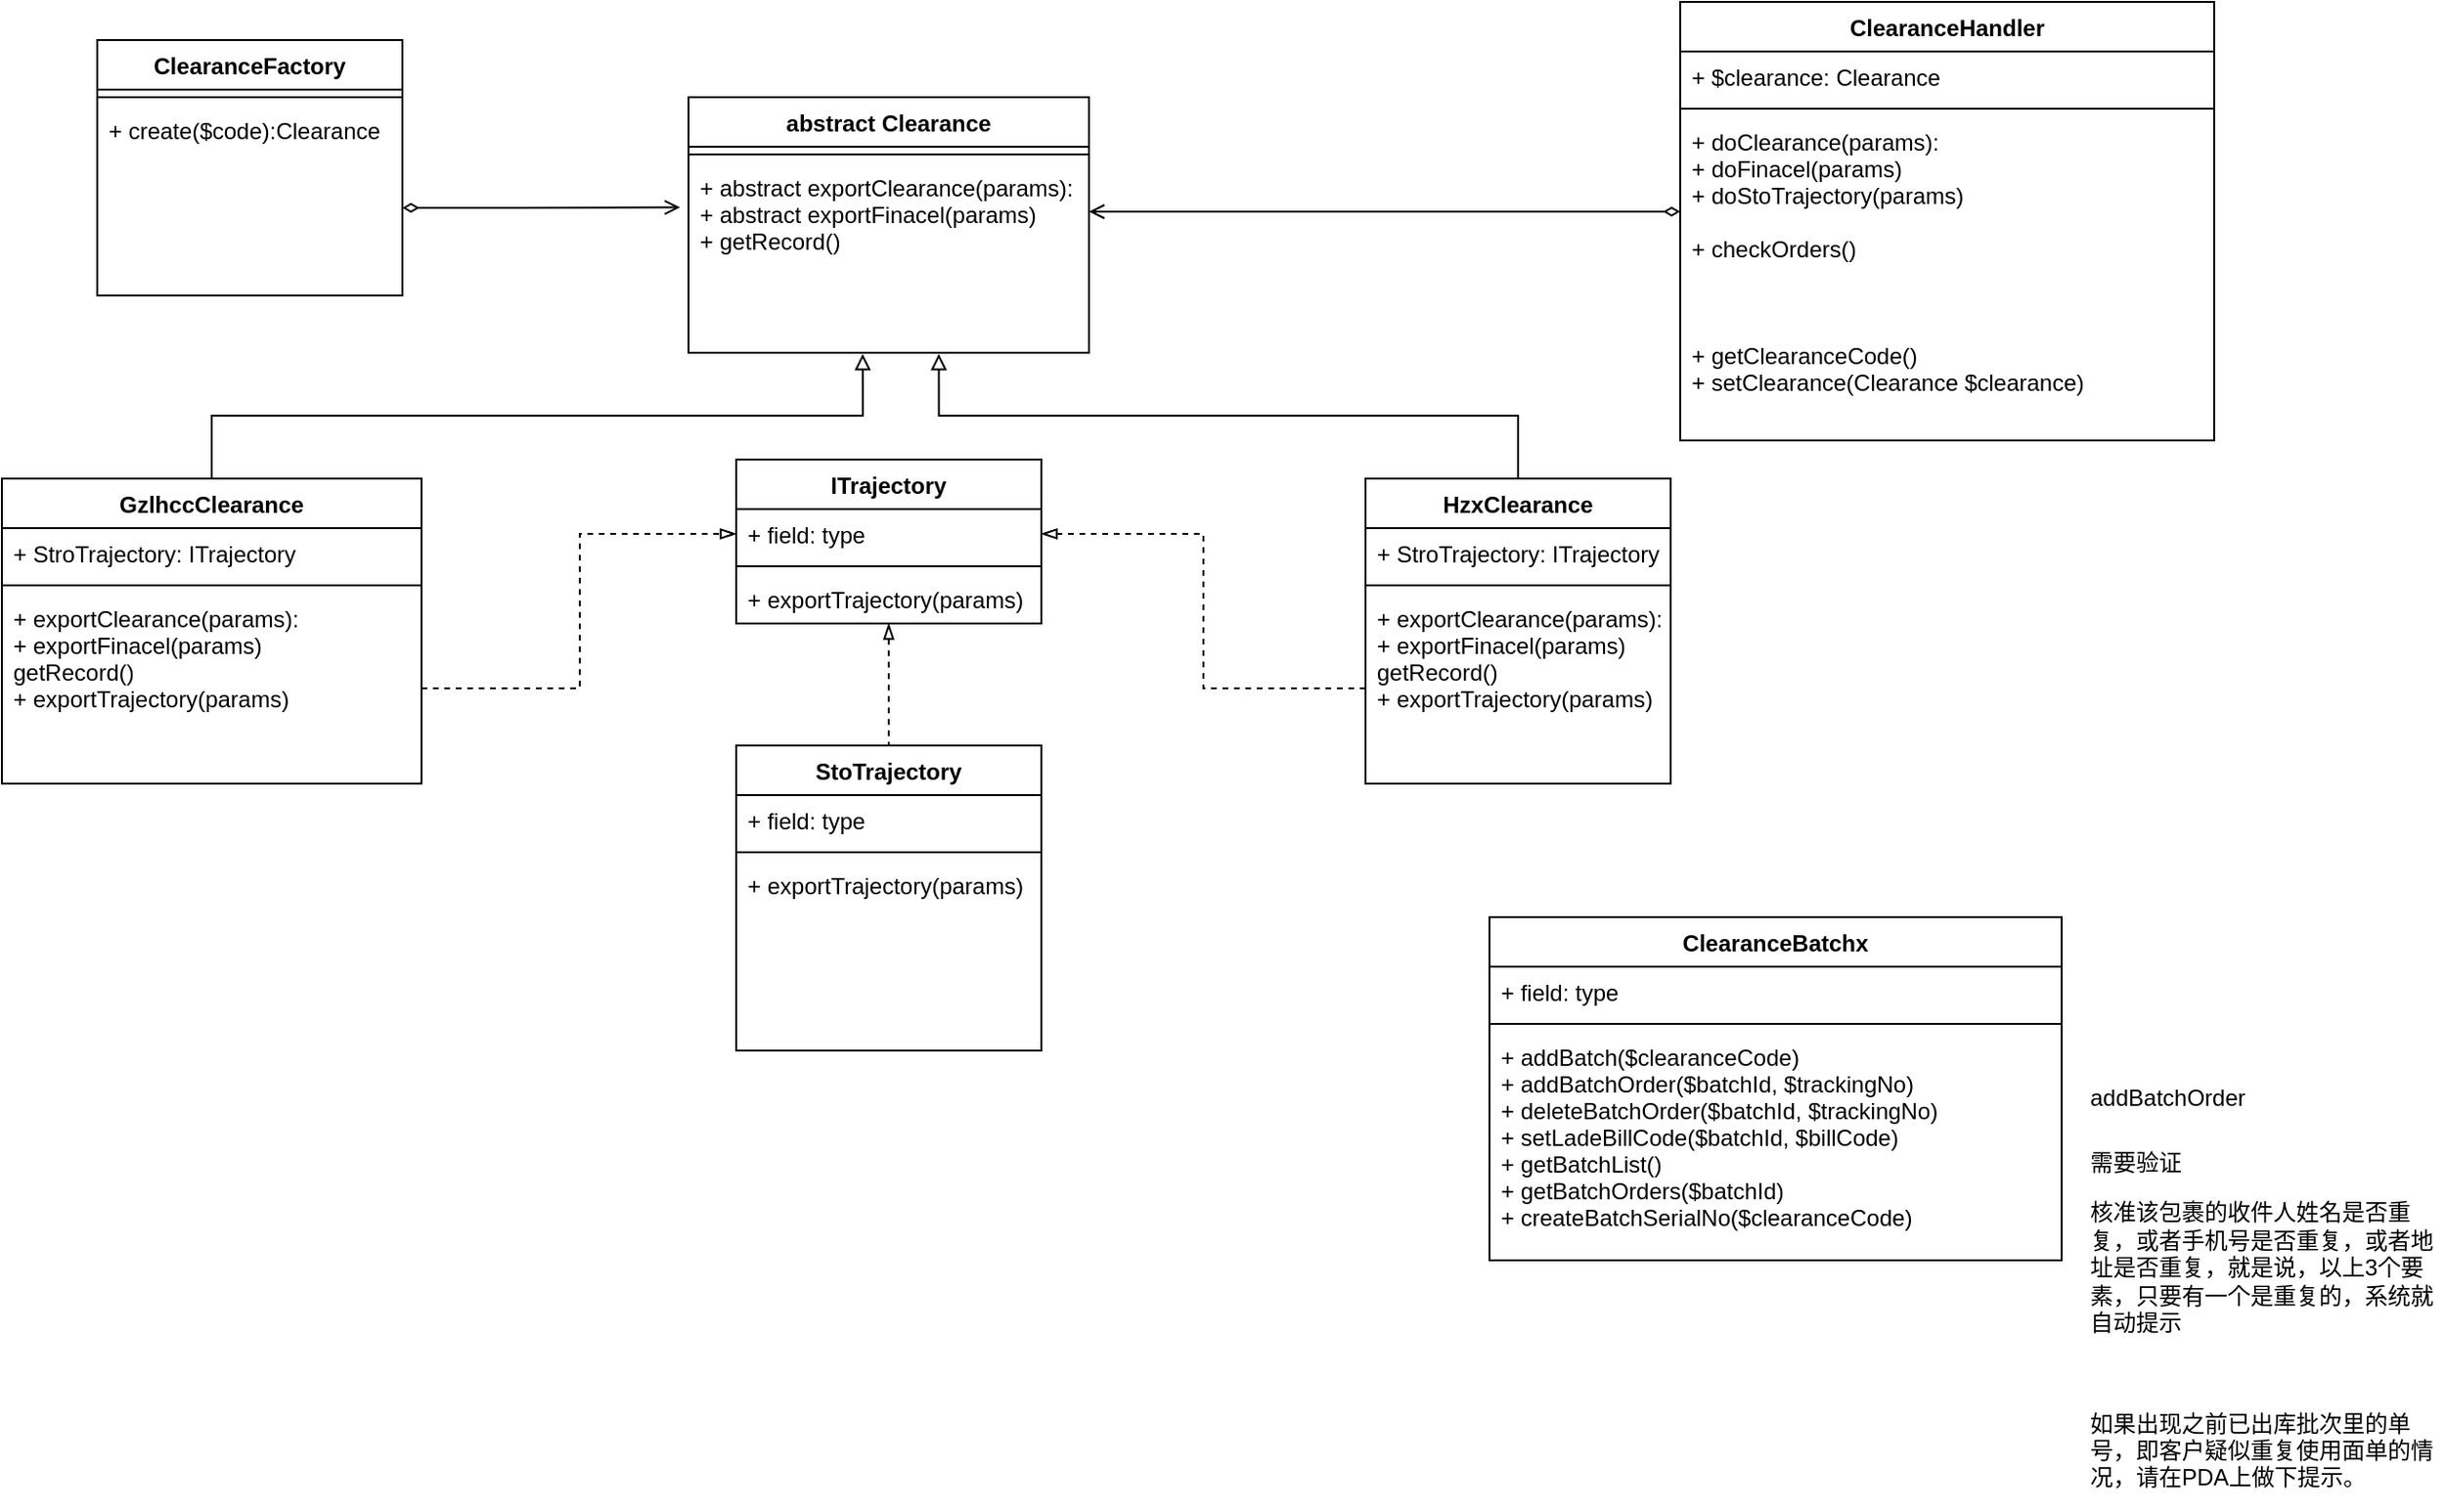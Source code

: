 <mxfile version="14.9.3" type="github">
  <diagram id="BgCnuollFsHfJIWZqTE1" name="Page-1">
    <mxGraphModel dx="2207" dy="491" grid="1" gridSize="10" guides="1" tooltips="1" connect="1" arrows="1" fold="1" page="1" pageScale="1" pageWidth="1169" pageHeight="827" math="0" shadow="0">
      <root>
        <mxCell id="0" />
        <mxCell id="1" parent="0" />
        <mxCell id="SG8iF_yUnEHL9pvQmII--1" value="abstract Clearance" style="swimlane;fontStyle=1;align=center;verticalAlign=top;childLayout=stackLayout;horizontal=1;startSize=26;horizontalStack=0;resizeParent=1;resizeParentMax=0;resizeLast=0;collapsible=1;marginBottom=0;" vertex="1" parent="1">
          <mxGeometry x="230" y="80" width="210" height="134" as="geometry" />
        </mxCell>
        <mxCell id="SG8iF_yUnEHL9pvQmII--3" value="" style="line;strokeWidth=1;fillColor=none;align=left;verticalAlign=middle;spacingTop=-1;spacingLeft=3;spacingRight=3;rotatable=0;labelPosition=right;points=[];portConstraint=eastwest;" vertex="1" parent="SG8iF_yUnEHL9pvQmII--1">
          <mxGeometry y="26" width="210" height="8" as="geometry" />
        </mxCell>
        <mxCell id="SG8iF_yUnEHL9pvQmII--4" value="+ abstract exportClearance(params): &#xa;+ abstract exportFinacel(params)&#xa;+ getRecord()" style="text;strokeColor=none;fillColor=none;align=left;verticalAlign=top;spacingLeft=4;spacingRight=4;overflow=hidden;rotatable=0;points=[[0,0.5],[1,0.5]];portConstraint=eastwest;" vertex="1" parent="SG8iF_yUnEHL9pvQmII--1">
          <mxGeometry y="34" width="210" height="100" as="geometry" />
        </mxCell>
        <mxCell id="SG8iF_yUnEHL9pvQmII--5" value="ClearanceHandler" style="swimlane;fontStyle=1;align=center;verticalAlign=top;childLayout=stackLayout;horizontal=1;startSize=26;horizontalStack=0;resizeParent=1;resizeParentMax=0;resizeLast=0;collapsible=1;marginBottom=0;" vertex="1" parent="1">
          <mxGeometry x="750" y="30" width="280" height="230" as="geometry" />
        </mxCell>
        <mxCell id="SG8iF_yUnEHL9pvQmII--6" value="+ $clearance: Clearance" style="text;strokeColor=none;fillColor=none;align=left;verticalAlign=top;spacingLeft=4;spacingRight=4;overflow=hidden;rotatable=0;points=[[0,0.5],[1,0.5]];portConstraint=eastwest;" vertex="1" parent="SG8iF_yUnEHL9pvQmII--5">
          <mxGeometry y="26" width="280" height="26" as="geometry" />
        </mxCell>
        <mxCell id="SG8iF_yUnEHL9pvQmII--7" value="" style="line;strokeWidth=1;fillColor=none;align=left;verticalAlign=middle;spacingTop=-1;spacingLeft=3;spacingRight=3;rotatable=0;labelPosition=right;points=[];portConstraint=eastwest;" vertex="1" parent="SG8iF_yUnEHL9pvQmII--5">
          <mxGeometry y="52" width="280" height="8" as="geometry" />
        </mxCell>
        <mxCell id="SG8iF_yUnEHL9pvQmII--8" value="+ doClearance(params): &#xa;+ doFinacel(params)&#xa;+ doStoTrajectory(params)&#xa;&#xa;+ checkOrders()&#xa;&#xa;&#xa;&#xa;+ getClearanceCode()&#xa;+ setClearance(Clearance $clearance)&#xa;&#xa;" style="text;strokeColor=none;fillColor=none;align=left;verticalAlign=top;spacingLeft=4;spacingRight=4;overflow=hidden;rotatable=0;points=[[0,0.5],[1,0.5]];portConstraint=eastwest;" vertex="1" parent="SG8iF_yUnEHL9pvQmII--5">
          <mxGeometry y="60" width="280" height="170" as="geometry" />
        </mxCell>
        <mxCell id="SG8iF_yUnEHL9pvQmII--33" style="edgeStyle=orthogonalEdgeStyle;rounded=0;orthogonalLoop=1;jettySize=auto;html=1;entryX=0.435;entryY=1.006;entryDx=0;entryDy=0;entryPerimeter=0;startArrow=none;startFill=0;endArrow=block;endFill=0;" edge="1" parent="1" source="SG8iF_yUnEHL9pvQmII--9" target="SG8iF_yUnEHL9pvQmII--4">
          <mxGeometry relative="1" as="geometry" />
        </mxCell>
        <mxCell id="SG8iF_yUnEHL9pvQmII--48" style="edgeStyle=orthogonalEdgeStyle;rounded=0;orthogonalLoop=1;jettySize=auto;html=1;entryX=0;entryY=0.5;entryDx=0;entryDy=0;dashed=1;startArrow=none;startFill=0;endArrow=blockThin;endFill=0;" edge="1" parent="1" source="SG8iF_yUnEHL9pvQmII--9" target="SG8iF_yUnEHL9pvQmII--37">
          <mxGeometry relative="1" as="geometry">
            <Array as="points">
              <mxPoint x="173" y="390" />
              <mxPoint x="173" y="309" />
            </Array>
          </mxGeometry>
        </mxCell>
        <mxCell id="SG8iF_yUnEHL9pvQmII--9" value="GzlhccClearance" style="swimlane;fontStyle=1;align=center;verticalAlign=top;childLayout=stackLayout;horizontal=1;startSize=26;horizontalStack=0;resizeParent=1;resizeParentMax=0;resizeLast=0;collapsible=1;marginBottom=0;" vertex="1" parent="1">
          <mxGeometry x="-130" y="280" width="220" height="160" as="geometry" />
        </mxCell>
        <mxCell id="SG8iF_yUnEHL9pvQmII--10" value="+ StroTrajectory: ITrajectory" style="text;strokeColor=none;fillColor=none;align=left;verticalAlign=top;spacingLeft=4;spacingRight=4;overflow=hidden;rotatable=0;points=[[0,0.5],[1,0.5]];portConstraint=eastwest;" vertex="1" parent="SG8iF_yUnEHL9pvQmII--9">
          <mxGeometry y="26" width="220" height="26" as="geometry" />
        </mxCell>
        <mxCell id="SG8iF_yUnEHL9pvQmII--11" value="" style="line;strokeWidth=1;fillColor=none;align=left;verticalAlign=middle;spacingTop=-1;spacingLeft=3;spacingRight=3;rotatable=0;labelPosition=right;points=[];portConstraint=eastwest;" vertex="1" parent="SG8iF_yUnEHL9pvQmII--9">
          <mxGeometry y="52" width="220" height="8" as="geometry" />
        </mxCell>
        <mxCell id="SG8iF_yUnEHL9pvQmII--12" value="+ exportClearance(params): &#xa;+ exportFinacel(params)&#xa;getRecord()&#xa;+ exportTrajectory(params)" style="text;strokeColor=none;fillColor=none;align=left;verticalAlign=top;spacingLeft=4;spacingRight=4;overflow=hidden;rotatable=0;points=[[0,0.5],[1,0.5]];portConstraint=eastwest;" vertex="1" parent="SG8iF_yUnEHL9pvQmII--9">
          <mxGeometry y="60" width="220" height="100" as="geometry" />
        </mxCell>
        <mxCell id="SG8iF_yUnEHL9pvQmII--34" style="edgeStyle=orthogonalEdgeStyle;rounded=0;orthogonalLoop=1;jettySize=auto;html=1;entryX=0.625;entryY=1.006;entryDx=0;entryDy=0;entryPerimeter=0;startArrow=none;startFill=0;endArrow=block;endFill=0;" edge="1" parent="1" source="SG8iF_yUnEHL9pvQmII--13" target="SG8iF_yUnEHL9pvQmII--4">
          <mxGeometry relative="1" as="geometry" />
        </mxCell>
        <mxCell id="SG8iF_yUnEHL9pvQmII--13" value="HzxClearance" style="swimlane;fontStyle=1;align=center;verticalAlign=top;childLayout=stackLayout;horizontal=1;startSize=26;horizontalStack=0;resizeParent=1;resizeParentMax=0;resizeLast=0;collapsible=1;marginBottom=0;" vertex="1" parent="1">
          <mxGeometry x="585" y="280" width="160" height="160" as="geometry" />
        </mxCell>
        <mxCell id="SG8iF_yUnEHL9pvQmII--14" value="+ StroTrajectory: ITrajectory" style="text;strokeColor=none;fillColor=none;align=left;verticalAlign=top;spacingLeft=4;spacingRight=4;overflow=hidden;rotatable=0;points=[[0,0.5],[1,0.5]];portConstraint=eastwest;" vertex="1" parent="SG8iF_yUnEHL9pvQmII--13">
          <mxGeometry y="26" width="160" height="26" as="geometry" />
        </mxCell>
        <mxCell id="SG8iF_yUnEHL9pvQmII--15" value="" style="line;strokeWidth=1;fillColor=none;align=left;verticalAlign=middle;spacingTop=-1;spacingLeft=3;spacingRight=3;rotatable=0;labelPosition=right;points=[];portConstraint=eastwest;" vertex="1" parent="SG8iF_yUnEHL9pvQmII--13">
          <mxGeometry y="52" width="160" height="8" as="geometry" />
        </mxCell>
        <mxCell id="SG8iF_yUnEHL9pvQmII--16" value="+ exportClearance(params): &#xa;+ exportFinacel(params)&#xa;getRecord()&#xa;+ exportTrajectory(params)" style="text;strokeColor=none;fillColor=none;align=left;verticalAlign=top;spacingLeft=4;spacingRight=4;overflow=hidden;rotatable=0;points=[[0,0.5],[1,0.5]];portConstraint=eastwest;" vertex="1" parent="SG8iF_yUnEHL9pvQmII--13">
          <mxGeometry y="60" width="160" height="100" as="geometry" />
        </mxCell>
        <mxCell id="SG8iF_yUnEHL9pvQmII--17" value="ClearanceFactory" style="swimlane;fontStyle=1;align=center;verticalAlign=top;childLayout=stackLayout;horizontal=1;startSize=26;horizontalStack=0;resizeParent=1;resizeParentMax=0;resizeLast=0;collapsible=1;marginBottom=0;" vertex="1" parent="1">
          <mxGeometry x="-80" y="50" width="160" height="134" as="geometry" />
        </mxCell>
        <mxCell id="SG8iF_yUnEHL9pvQmII--19" value="" style="line;strokeWidth=1;fillColor=none;align=left;verticalAlign=middle;spacingTop=-1;spacingLeft=3;spacingRight=3;rotatable=0;labelPosition=right;points=[];portConstraint=eastwest;" vertex="1" parent="SG8iF_yUnEHL9pvQmII--17">
          <mxGeometry y="26" width="160" height="8" as="geometry" />
        </mxCell>
        <mxCell id="SG8iF_yUnEHL9pvQmII--21" value="+ create($code):Clearance&#xa; " style="text;strokeColor=none;fillColor=none;align=left;verticalAlign=top;spacingLeft=4;spacingRight=4;overflow=hidden;rotatable=0;points=[[0,0.5],[1,0.5]];portConstraint=eastwest;" vertex="1" parent="SG8iF_yUnEHL9pvQmII--17">
          <mxGeometry y="34" width="160" height="100" as="geometry" />
        </mxCell>
        <mxCell id="SG8iF_yUnEHL9pvQmII--22" value="&lt;h1&gt;&lt;span style=&quot;font-size: 12px ; font-weight: 400&quot;&gt;addBatchOrder&lt;/span&gt;&lt;br&gt;&lt;/h1&gt;&lt;p&gt;需要验证&lt;/p&gt;&lt;p&gt;&lt;span&gt;核准该包裹的收件人姓名是否重复，或者手机号是否重复，或者地址是&lt;/span&gt;&lt;span&gt;否重复，就是说，以上3个要素，只要有一个是重复的，系统就自动提示&lt;/span&gt;&lt;/p&gt;&lt;p&gt;&lt;span&gt;&lt;br&gt;&lt;/span&gt;&lt;/p&gt;&lt;p&gt;如果出现之前已出库批次里的单号，即客户疑似重复使用面&lt;span&gt;单的情况，请在PDA上做下提示。&lt;/span&gt;&lt;/p&gt;" style="text;html=1;strokeColor=none;fillColor=none;spacing=5;spacingTop=-20;whiteSpace=wrap;overflow=hidden;rounded=0;" vertex="1" parent="1">
          <mxGeometry x="960" y="581" width="190" height="240" as="geometry" />
        </mxCell>
        <mxCell id="SG8iF_yUnEHL9pvQmII--27" value="ClearanceBatchx" style="swimlane;fontStyle=1;align=center;verticalAlign=top;childLayout=stackLayout;horizontal=1;startSize=26;horizontalStack=0;resizeParent=1;resizeParentMax=0;resizeLast=0;collapsible=1;marginBottom=0;" vertex="1" parent="1">
          <mxGeometry x="650" y="510" width="300" height="180" as="geometry" />
        </mxCell>
        <mxCell id="SG8iF_yUnEHL9pvQmII--28" value="+ field: type" style="text;strokeColor=none;fillColor=none;align=left;verticalAlign=top;spacingLeft=4;spacingRight=4;overflow=hidden;rotatable=0;points=[[0,0.5],[1,0.5]];portConstraint=eastwest;" vertex="1" parent="SG8iF_yUnEHL9pvQmII--27">
          <mxGeometry y="26" width="300" height="26" as="geometry" />
        </mxCell>
        <mxCell id="SG8iF_yUnEHL9pvQmII--29" value="" style="line;strokeWidth=1;fillColor=none;align=left;verticalAlign=middle;spacingTop=-1;spacingLeft=3;spacingRight=3;rotatable=0;labelPosition=right;points=[];portConstraint=eastwest;" vertex="1" parent="SG8iF_yUnEHL9pvQmII--27">
          <mxGeometry y="52" width="300" height="8" as="geometry" />
        </mxCell>
        <mxCell id="SG8iF_yUnEHL9pvQmII--30" value="+ addBatch($clearanceCode)&#xa;+ addBatchOrder($batchId, $trackingNo)&#xa;+ deleteBatchOrder($batchId, $trackingNo)&#xa;+ setLadeBillCode($batchId, $billCode)&#xa;+ getBatchList()&#xa;+ getBatchOrders($batchId)&#xa;+ createBatchSerialNo($clearanceCode)" style="text;strokeColor=none;fillColor=none;align=left;verticalAlign=top;spacingLeft=4;spacingRight=4;overflow=hidden;rotatable=0;points=[[0,0.5],[1,0.5]];portConstraint=eastwest;" vertex="1" parent="SG8iF_yUnEHL9pvQmII--27">
          <mxGeometry y="60" width="300" height="120" as="geometry" />
        </mxCell>
        <mxCell id="SG8iF_yUnEHL9pvQmII--32" style="edgeStyle=orthogonalEdgeStyle;rounded=0;orthogonalLoop=1;jettySize=auto;html=1;startArrow=diamondThin;startFill=0;endArrow=open;endFill=0;" edge="1" parent="1" source="SG8iF_yUnEHL9pvQmII--8" target="SG8iF_yUnEHL9pvQmII--4">
          <mxGeometry relative="1" as="geometry">
            <Array as="points">
              <mxPoint x="660" y="140" />
              <mxPoint x="660" y="140" />
            </Array>
          </mxGeometry>
        </mxCell>
        <mxCell id="SG8iF_yUnEHL9pvQmII--35" style="edgeStyle=orthogonalEdgeStyle;rounded=0;orthogonalLoop=1;jettySize=auto;html=1;entryX=-0.021;entryY=0.238;entryDx=0;entryDy=0;entryPerimeter=0;startArrow=diamondThin;startFill=0;endArrow=open;endFill=0;" edge="1" parent="1" source="SG8iF_yUnEHL9pvQmII--21" target="SG8iF_yUnEHL9pvQmII--4">
          <mxGeometry relative="1" as="geometry">
            <Array as="points">
              <mxPoint x="140" y="138" />
              <mxPoint x="140" y="138" />
            </Array>
          </mxGeometry>
        </mxCell>
        <mxCell id="SG8iF_yUnEHL9pvQmII--42" style="edgeStyle=orthogonalEdgeStyle;rounded=0;orthogonalLoop=1;jettySize=auto;html=1;dashed=1;startArrow=blockThin;startFill=0;endArrow=none;endFill=0;" edge="1" parent="1" source="SG8iF_yUnEHL9pvQmII--36">
          <mxGeometry relative="1" as="geometry">
            <mxPoint x="335" y="420" as="targetPoint" />
          </mxGeometry>
        </mxCell>
        <mxCell id="SG8iF_yUnEHL9pvQmII--36" value="ITrajectory" style="swimlane;fontStyle=1;align=center;verticalAlign=top;childLayout=stackLayout;horizontal=1;startSize=26;horizontalStack=0;resizeParent=1;resizeParentMax=0;resizeLast=0;collapsible=1;marginBottom=0;" vertex="1" parent="1">
          <mxGeometry x="255" y="270" width="160" height="86" as="geometry" />
        </mxCell>
        <mxCell id="SG8iF_yUnEHL9pvQmII--37" value="+ field: type" style="text;strokeColor=none;fillColor=none;align=left;verticalAlign=top;spacingLeft=4;spacingRight=4;overflow=hidden;rotatable=0;points=[[0,0.5],[1,0.5]];portConstraint=eastwest;" vertex="1" parent="SG8iF_yUnEHL9pvQmII--36">
          <mxGeometry y="26" width="160" height="26" as="geometry" />
        </mxCell>
        <mxCell id="SG8iF_yUnEHL9pvQmII--38" value="" style="line;strokeWidth=1;fillColor=none;align=left;verticalAlign=middle;spacingTop=-1;spacingLeft=3;spacingRight=3;rotatable=0;labelPosition=right;points=[];portConstraint=eastwest;" vertex="1" parent="SG8iF_yUnEHL9pvQmII--36">
          <mxGeometry y="52" width="160" height="8" as="geometry" />
        </mxCell>
        <mxCell id="SG8iF_yUnEHL9pvQmII--39" value="+ exportTrajectory(params)" style="text;strokeColor=none;fillColor=none;align=left;verticalAlign=top;spacingLeft=4;spacingRight=4;overflow=hidden;rotatable=0;points=[[0,0.5],[1,0.5]];portConstraint=eastwest;" vertex="1" parent="SG8iF_yUnEHL9pvQmII--36">
          <mxGeometry y="60" width="160" height="26" as="geometry" />
        </mxCell>
        <mxCell id="SG8iF_yUnEHL9pvQmII--43" value="StoTrajectory" style="swimlane;fontStyle=1;align=center;verticalAlign=top;childLayout=stackLayout;horizontal=1;startSize=26;horizontalStack=0;resizeParent=1;resizeParentMax=0;resizeLast=0;collapsible=1;marginBottom=0;" vertex="1" parent="1">
          <mxGeometry x="255" y="420" width="160" height="160" as="geometry" />
        </mxCell>
        <mxCell id="SG8iF_yUnEHL9pvQmII--44" value="+ field: type" style="text;strokeColor=none;fillColor=none;align=left;verticalAlign=top;spacingLeft=4;spacingRight=4;overflow=hidden;rotatable=0;points=[[0,0.5],[1,0.5]];portConstraint=eastwest;" vertex="1" parent="SG8iF_yUnEHL9pvQmII--43">
          <mxGeometry y="26" width="160" height="26" as="geometry" />
        </mxCell>
        <mxCell id="SG8iF_yUnEHL9pvQmII--45" value="" style="line;strokeWidth=1;fillColor=none;align=left;verticalAlign=middle;spacingTop=-1;spacingLeft=3;spacingRight=3;rotatable=0;labelPosition=right;points=[];portConstraint=eastwest;" vertex="1" parent="SG8iF_yUnEHL9pvQmII--43">
          <mxGeometry y="52" width="160" height="8" as="geometry" />
        </mxCell>
        <mxCell id="SG8iF_yUnEHL9pvQmII--46" value="+ exportTrajectory(params)" style="text;strokeColor=none;fillColor=none;align=left;verticalAlign=top;spacingLeft=4;spacingRight=4;overflow=hidden;rotatable=0;points=[[0,0.5],[1,0.5]];portConstraint=eastwest;" vertex="1" parent="SG8iF_yUnEHL9pvQmII--43">
          <mxGeometry y="60" width="160" height="100" as="geometry" />
        </mxCell>
        <mxCell id="SG8iF_yUnEHL9pvQmII--49" style="edgeStyle=orthogonalEdgeStyle;rounded=0;orthogonalLoop=1;jettySize=auto;html=1;dashed=1;startArrow=none;startFill=0;endArrow=blockThin;endFill=0;" edge="1" parent="1" source="SG8iF_yUnEHL9pvQmII--16" target="SG8iF_yUnEHL9pvQmII--37">
          <mxGeometry relative="1" as="geometry" />
        </mxCell>
      </root>
    </mxGraphModel>
  </diagram>
</mxfile>
